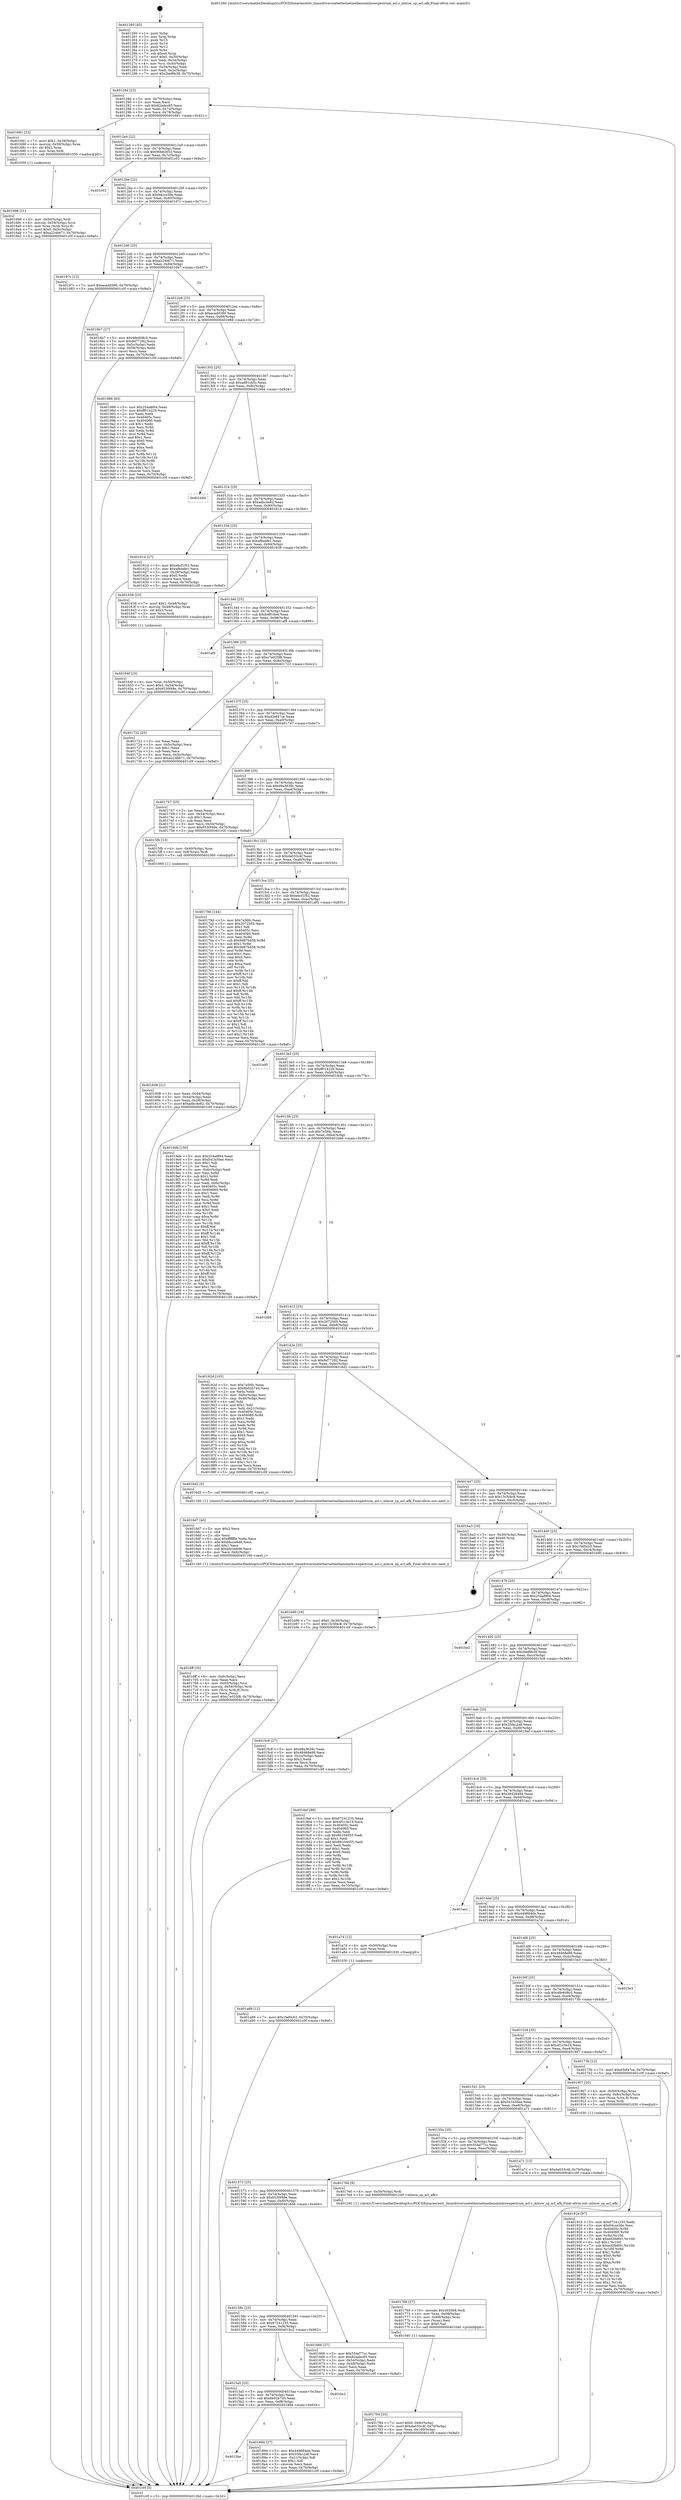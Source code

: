 digraph "0x401260" {
  label = "0x401260 (/mnt/c/Users/mathe/Desktop/tcc/POCII/binaries/extr_linuxdriversnetethernetmellanoxmlxswspectrum_acl.c_mlxsw_sp_acl_afk_Final-ollvm.out::main(0))"
  labelloc = "t"
  node[shape=record]

  Entry [label="",width=0.3,height=0.3,shape=circle,fillcolor=black,style=filled]
  "0x40128d" [label="{
     0x40128d [23]\l
     | [instrs]\l
     &nbsp;&nbsp;0x40128d \<+3\>: mov -0x70(%rbp),%eax\l
     &nbsp;&nbsp;0x401290 \<+2\>: mov %eax,%ecx\l
     &nbsp;&nbsp;0x401292 \<+6\>: sub $0x82adec85,%ecx\l
     &nbsp;&nbsp;0x401298 \<+3\>: mov %eax,-0x74(%rbp)\l
     &nbsp;&nbsp;0x40129b \<+3\>: mov %ecx,-0x78(%rbp)\l
     &nbsp;&nbsp;0x40129e \<+6\>: je 0000000000401681 \<main+0x421\>\l
  }"]
  "0x401681" [label="{
     0x401681 [23]\l
     | [instrs]\l
     &nbsp;&nbsp;0x401681 \<+7\>: movl $0x1,-0x58(%rbp)\l
     &nbsp;&nbsp;0x401688 \<+4\>: movslq -0x58(%rbp),%rax\l
     &nbsp;&nbsp;0x40168c \<+4\>: shl $0x2,%rax\l
     &nbsp;&nbsp;0x401690 \<+3\>: mov %rax,%rdi\l
     &nbsp;&nbsp;0x401693 \<+5\>: call 0000000000401050 \<malloc@plt\>\l
     | [calls]\l
     &nbsp;&nbsp;0x401050 \{1\} (unknown)\l
  }"]
  "0x4012a4" [label="{
     0x4012a4 [22]\l
     | [instrs]\l
     &nbsp;&nbsp;0x4012a4 \<+5\>: jmp 00000000004012a9 \<main+0x49\>\l
     &nbsp;&nbsp;0x4012a9 \<+3\>: mov -0x74(%rbp),%eax\l
     &nbsp;&nbsp;0x4012ac \<+5\>: sub $0x90b62653,%eax\l
     &nbsp;&nbsp;0x4012b1 \<+3\>: mov %eax,-0x7c(%rbp)\l
     &nbsp;&nbsp;0x4012b4 \<+6\>: je 0000000000401c03 \<main+0x9a3\>\l
  }"]
  Exit [label="",width=0.3,height=0.3,shape=circle,fillcolor=black,style=filled,peripheries=2]
  "0x401c03" [label="{
     0x401c03\l
  }", style=dashed]
  "0x4012ba" [label="{
     0x4012ba [22]\l
     | [instrs]\l
     &nbsp;&nbsp;0x4012ba \<+5\>: jmp 00000000004012bf \<main+0x5f\>\l
     &nbsp;&nbsp;0x4012bf \<+3\>: mov -0x74(%rbp),%eax\l
     &nbsp;&nbsp;0x4012c2 \<+5\>: sub $0x94cce30e,%eax\l
     &nbsp;&nbsp;0x4012c7 \<+3\>: mov %eax,-0x80(%rbp)\l
     &nbsp;&nbsp;0x4012ca \<+6\>: je 000000000040197c \<main+0x71c\>\l
  }"]
  "0x401a89" [label="{
     0x401a89 [12]\l
     | [instrs]\l
     &nbsp;&nbsp;0x401a89 \<+7\>: movl $0x1fef0cb3,-0x70(%rbp)\l
     &nbsp;&nbsp;0x401a90 \<+5\>: jmp 0000000000401c0f \<main+0x9af\>\l
  }"]
  "0x40197c" [label="{
     0x40197c [12]\l
     | [instrs]\l
     &nbsp;&nbsp;0x40197c \<+7\>: movl $0xacadd380,-0x70(%rbp)\l
     &nbsp;&nbsp;0x401983 \<+5\>: jmp 0000000000401c0f \<main+0x9af\>\l
  }"]
  "0x4012d0" [label="{
     0x4012d0 [25]\l
     | [instrs]\l
     &nbsp;&nbsp;0x4012d0 \<+5\>: jmp 00000000004012d5 \<main+0x75\>\l
     &nbsp;&nbsp;0x4012d5 \<+3\>: mov -0x74(%rbp),%eax\l
     &nbsp;&nbsp;0x4012d8 \<+5\>: sub $0xa224b671,%eax\l
     &nbsp;&nbsp;0x4012dd \<+6\>: mov %eax,-0x84(%rbp)\l
     &nbsp;&nbsp;0x4012e3 \<+6\>: je 00000000004016b7 \<main+0x457\>\l
  }"]
  "0x40191b" [label="{
     0x40191b [97]\l
     | [instrs]\l
     &nbsp;&nbsp;0x40191b \<+5\>: mov $0x67241235,%edx\l
     &nbsp;&nbsp;0x401920 \<+5\>: mov $0x94cce30e,%esi\l
     &nbsp;&nbsp;0x401925 \<+8\>: mov 0x40405c,%r8d\l
     &nbsp;&nbsp;0x40192d \<+8\>: mov 0x404060,%r9d\l
     &nbsp;&nbsp;0x401935 \<+3\>: mov %r8d,%r10d\l
     &nbsp;&nbsp;0x401938 \<+7\>: add $0xed3fe891,%r10d\l
     &nbsp;&nbsp;0x40193f \<+4\>: sub $0x1,%r10d\l
     &nbsp;&nbsp;0x401943 \<+7\>: sub $0xed3fe891,%r10d\l
     &nbsp;&nbsp;0x40194a \<+4\>: imul %r10d,%r8d\l
     &nbsp;&nbsp;0x40194e \<+4\>: and $0x1,%r8d\l
     &nbsp;&nbsp;0x401952 \<+4\>: cmp $0x0,%r8d\l
     &nbsp;&nbsp;0x401956 \<+4\>: sete %r11b\l
     &nbsp;&nbsp;0x40195a \<+4\>: cmp $0xa,%r9d\l
     &nbsp;&nbsp;0x40195e \<+3\>: setl %bl\l
     &nbsp;&nbsp;0x401961 \<+3\>: mov %r11b,%r14b\l
     &nbsp;&nbsp;0x401964 \<+3\>: and %bl,%r14b\l
     &nbsp;&nbsp;0x401967 \<+3\>: xor %bl,%r11b\l
     &nbsp;&nbsp;0x40196a \<+3\>: or %r11b,%r14b\l
     &nbsp;&nbsp;0x40196d \<+4\>: test $0x1,%r14b\l
     &nbsp;&nbsp;0x401971 \<+3\>: cmovne %esi,%edx\l
     &nbsp;&nbsp;0x401974 \<+3\>: mov %edx,-0x70(%rbp)\l
     &nbsp;&nbsp;0x401977 \<+5\>: jmp 0000000000401c0f \<main+0x9af\>\l
  }"]
  "0x4016b7" [label="{
     0x4016b7 [27]\l
     | [instrs]\l
     &nbsp;&nbsp;0x4016b7 \<+5\>: mov $0x48e608c5,%eax\l
     &nbsp;&nbsp;0x4016bc \<+5\>: mov $0x9d77282,%ecx\l
     &nbsp;&nbsp;0x4016c1 \<+3\>: mov -0x5c(%rbp),%edx\l
     &nbsp;&nbsp;0x4016c4 \<+3\>: cmp -0x58(%rbp),%edx\l
     &nbsp;&nbsp;0x4016c7 \<+3\>: cmovl %ecx,%eax\l
     &nbsp;&nbsp;0x4016ca \<+3\>: mov %eax,-0x70(%rbp)\l
     &nbsp;&nbsp;0x4016cd \<+5\>: jmp 0000000000401c0f \<main+0x9af\>\l
  }"]
  "0x4012e9" [label="{
     0x4012e9 [25]\l
     | [instrs]\l
     &nbsp;&nbsp;0x4012e9 \<+5\>: jmp 00000000004012ee \<main+0x8e\>\l
     &nbsp;&nbsp;0x4012ee \<+3\>: mov -0x74(%rbp),%eax\l
     &nbsp;&nbsp;0x4012f1 \<+5\>: sub $0xacadd380,%eax\l
     &nbsp;&nbsp;0x4012f6 \<+6\>: mov %eax,-0x88(%rbp)\l
     &nbsp;&nbsp;0x4012fc \<+6\>: je 0000000000401988 \<main+0x728\>\l
  }"]
  "0x4015be" [label="{
     0x4015be\l
  }", style=dashed]
  "0x401988" [label="{
     0x401988 [83]\l
     | [instrs]\l
     &nbsp;&nbsp;0x401988 \<+5\>: mov $0x254a8f04,%eax\l
     &nbsp;&nbsp;0x40198d \<+5\>: mov $0xff014229,%ecx\l
     &nbsp;&nbsp;0x401992 \<+2\>: xor %edx,%edx\l
     &nbsp;&nbsp;0x401994 \<+7\>: mov 0x40405c,%esi\l
     &nbsp;&nbsp;0x40199b \<+7\>: mov 0x404060,%edi\l
     &nbsp;&nbsp;0x4019a2 \<+3\>: sub $0x1,%edx\l
     &nbsp;&nbsp;0x4019a5 \<+3\>: mov %esi,%r8d\l
     &nbsp;&nbsp;0x4019a8 \<+3\>: add %edx,%r8d\l
     &nbsp;&nbsp;0x4019ab \<+4\>: imul %r8d,%esi\l
     &nbsp;&nbsp;0x4019af \<+3\>: and $0x1,%esi\l
     &nbsp;&nbsp;0x4019b2 \<+3\>: cmp $0x0,%esi\l
     &nbsp;&nbsp;0x4019b5 \<+4\>: sete %r9b\l
     &nbsp;&nbsp;0x4019b9 \<+3\>: cmp $0xa,%edi\l
     &nbsp;&nbsp;0x4019bc \<+4\>: setl %r10b\l
     &nbsp;&nbsp;0x4019c0 \<+3\>: mov %r9b,%r11b\l
     &nbsp;&nbsp;0x4019c3 \<+3\>: and %r10b,%r11b\l
     &nbsp;&nbsp;0x4019c6 \<+3\>: xor %r10b,%r9b\l
     &nbsp;&nbsp;0x4019c9 \<+3\>: or %r9b,%r11b\l
     &nbsp;&nbsp;0x4019cc \<+4\>: test $0x1,%r11b\l
     &nbsp;&nbsp;0x4019d0 \<+3\>: cmovne %ecx,%eax\l
     &nbsp;&nbsp;0x4019d3 \<+3\>: mov %eax,-0x70(%rbp)\l
     &nbsp;&nbsp;0x4019d6 \<+5\>: jmp 0000000000401c0f \<main+0x9af\>\l
  }"]
  "0x401302" [label="{
     0x401302 [25]\l
     | [instrs]\l
     &nbsp;&nbsp;0x401302 \<+5\>: jmp 0000000000401307 \<main+0xa7\>\l
     &nbsp;&nbsp;0x401307 \<+3\>: mov -0x74(%rbp),%eax\l
     &nbsp;&nbsp;0x40130a \<+5\>: sub $0xad91cb5c,%eax\l
     &nbsp;&nbsp;0x40130f \<+6\>: mov %eax,-0x8c(%rbp)\l
     &nbsp;&nbsp;0x401315 \<+6\>: je 0000000000401b84 \<main+0x924\>\l
  }"]
  "0x401894" [label="{
     0x401894 [27]\l
     | [instrs]\l
     &nbsp;&nbsp;0x401894 \<+5\>: mov $0x449884de,%eax\l
     &nbsp;&nbsp;0x401899 \<+5\>: mov $0x35fac2a8,%ecx\l
     &nbsp;&nbsp;0x40189e \<+3\>: mov -0x21(%rbp),%dl\l
     &nbsp;&nbsp;0x4018a1 \<+3\>: test $0x1,%dl\l
     &nbsp;&nbsp;0x4018a4 \<+3\>: cmovne %ecx,%eax\l
     &nbsp;&nbsp;0x4018a7 \<+3\>: mov %eax,-0x70(%rbp)\l
     &nbsp;&nbsp;0x4018aa \<+5\>: jmp 0000000000401c0f \<main+0x9af\>\l
  }"]
  "0x401b84" [label="{
     0x401b84\l
  }", style=dashed]
  "0x40131b" [label="{
     0x40131b [25]\l
     | [instrs]\l
     &nbsp;&nbsp;0x40131b \<+5\>: jmp 0000000000401320 \<main+0xc0\>\l
     &nbsp;&nbsp;0x401320 \<+3\>: mov -0x74(%rbp),%eax\l
     &nbsp;&nbsp;0x401323 \<+5\>: sub $0xadbc4e82,%eax\l
     &nbsp;&nbsp;0x401328 \<+6\>: mov %eax,-0x90(%rbp)\l
     &nbsp;&nbsp;0x40132e \<+6\>: je 000000000040161d \<main+0x3bd\>\l
  }"]
  "0x4015a5" [label="{
     0x4015a5 [25]\l
     | [instrs]\l
     &nbsp;&nbsp;0x4015a5 \<+5\>: jmp 00000000004015aa \<main+0x34a\>\l
     &nbsp;&nbsp;0x4015aa \<+3\>: mov -0x74(%rbp),%eax\l
     &nbsp;&nbsp;0x4015ad \<+5\>: sub $0x6b02b740,%eax\l
     &nbsp;&nbsp;0x4015b2 \<+6\>: mov %eax,-0xf8(%rbp)\l
     &nbsp;&nbsp;0x4015b8 \<+6\>: je 0000000000401894 \<main+0x634\>\l
  }"]
  "0x40161d" [label="{
     0x40161d [27]\l
     | [instrs]\l
     &nbsp;&nbsp;0x40161d \<+5\>: mov $0xebcf1f52,%eax\l
     &nbsp;&nbsp;0x401622 \<+5\>: mov $0xaf6eefe1,%ecx\l
     &nbsp;&nbsp;0x401627 \<+3\>: mov -0x28(%rbp),%edx\l
     &nbsp;&nbsp;0x40162a \<+3\>: cmp $0x0,%edx\l
     &nbsp;&nbsp;0x40162d \<+3\>: cmove %ecx,%eax\l
     &nbsp;&nbsp;0x401630 \<+3\>: mov %eax,-0x70(%rbp)\l
     &nbsp;&nbsp;0x401633 \<+5\>: jmp 0000000000401c0f \<main+0x9af\>\l
  }"]
  "0x401334" [label="{
     0x401334 [25]\l
     | [instrs]\l
     &nbsp;&nbsp;0x401334 \<+5\>: jmp 0000000000401339 \<main+0xd9\>\l
     &nbsp;&nbsp;0x401339 \<+3\>: mov -0x74(%rbp),%eax\l
     &nbsp;&nbsp;0x40133c \<+5\>: sub $0xaf6eefe1,%eax\l
     &nbsp;&nbsp;0x401341 \<+6\>: mov %eax,-0x94(%rbp)\l
     &nbsp;&nbsp;0x401347 \<+6\>: je 0000000000401638 \<main+0x3d8\>\l
  }"]
  "0x401bc2" [label="{
     0x401bc2\l
  }", style=dashed]
  "0x401638" [label="{
     0x401638 [23]\l
     | [instrs]\l
     &nbsp;&nbsp;0x401638 \<+7\>: movl $0x1,-0x48(%rbp)\l
     &nbsp;&nbsp;0x40163f \<+4\>: movslq -0x48(%rbp),%rax\l
     &nbsp;&nbsp;0x401643 \<+4\>: shl $0x3,%rax\l
     &nbsp;&nbsp;0x401647 \<+3\>: mov %rax,%rdi\l
     &nbsp;&nbsp;0x40164a \<+5\>: call 0000000000401050 \<malloc@plt\>\l
     | [calls]\l
     &nbsp;&nbsp;0x401050 \{1\} (unknown)\l
  }"]
  "0x40134d" [label="{
     0x40134d [25]\l
     | [instrs]\l
     &nbsp;&nbsp;0x40134d \<+5\>: jmp 0000000000401352 \<main+0xf2\>\l
     &nbsp;&nbsp;0x401352 \<+3\>: mov -0x74(%rbp),%eax\l
     &nbsp;&nbsp;0x401355 \<+5\>: sub $0xb4ff18e4,%eax\l
     &nbsp;&nbsp;0x40135a \<+6\>: mov %eax,-0x98(%rbp)\l
     &nbsp;&nbsp;0x401360 \<+6\>: je 0000000000401af9 \<main+0x899\>\l
  }"]
  "0x401784" [label="{
     0x401784 [25]\l
     | [instrs]\l
     &nbsp;&nbsp;0x401784 \<+7\>: movl $0x0,-0x6c(%rbp)\l
     &nbsp;&nbsp;0x40178b \<+7\>: movl $0xda033c4f,-0x70(%rbp)\l
     &nbsp;&nbsp;0x401792 \<+6\>: mov %eax,-0x100(%rbp)\l
     &nbsp;&nbsp;0x401798 \<+5\>: jmp 0000000000401c0f \<main+0x9af\>\l
  }"]
  "0x401af9" [label="{
     0x401af9\l
  }", style=dashed]
  "0x401366" [label="{
     0x401366 [25]\l
     | [instrs]\l
     &nbsp;&nbsp;0x401366 \<+5\>: jmp 000000000040136b \<main+0x10b\>\l
     &nbsp;&nbsp;0x40136b \<+3\>: mov -0x74(%rbp),%eax\l
     &nbsp;&nbsp;0x40136e \<+5\>: sub $0xc7e025f8,%eax\l
     &nbsp;&nbsp;0x401373 \<+6\>: mov %eax,-0x9c(%rbp)\l
     &nbsp;&nbsp;0x401379 \<+6\>: je 0000000000401722 \<main+0x4c2\>\l
  }"]
  "0x401769" [label="{
     0x401769 [27]\l
     | [instrs]\l
     &nbsp;&nbsp;0x401769 \<+10\>: movabs $0x4020b6,%rdi\l
     &nbsp;&nbsp;0x401773 \<+4\>: mov %rax,-0x68(%rbp)\l
     &nbsp;&nbsp;0x401777 \<+4\>: mov -0x68(%rbp),%rax\l
     &nbsp;&nbsp;0x40177b \<+2\>: mov (%rax),%esi\l
     &nbsp;&nbsp;0x40177d \<+2\>: mov $0x0,%al\l
     &nbsp;&nbsp;0x40177f \<+5\>: call 0000000000401040 \<printf@plt\>\l
     | [calls]\l
     &nbsp;&nbsp;0x401040 \{1\} (unknown)\l
  }"]
  "0x401722" [label="{
     0x401722 [25]\l
     | [instrs]\l
     &nbsp;&nbsp;0x401722 \<+2\>: xor %eax,%eax\l
     &nbsp;&nbsp;0x401724 \<+3\>: mov -0x5c(%rbp),%ecx\l
     &nbsp;&nbsp;0x401727 \<+3\>: sub $0x1,%eax\l
     &nbsp;&nbsp;0x40172a \<+2\>: sub %eax,%ecx\l
     &nbsp;&nbsp;0x40172c \<+3\>: mov %ecx,-0x5c(%rbp)\l
     &nbsp;&nbsp;0x40172f \<+7\>: movl $0xa224b671,-0x70(%rbp)\l
     &nbsp;&nbsp;0x401736 \<+5\>: jmp 0000000000401c0f \<main+0x9af\>\l
  }"]
  "0x40137f" [label="{
     0x40137f [25]\l
     | [instrs]\l
     &nbsp;&nbsp;0x40137f \<+5\>: jmp 0000000000401384 \<main+0x124\>\l
     &nbsp;&nbsp;0x401384 \<+3\>: mov -0x74(%rbp),%eax\l
     &nbsp;&nbsp;0x401387 \<+5\>: sub $0xd3ef47ce,%eax\l
     &nbsp;&nbsp;0x40138c \<+6\>: mov %eax,-0xa0(%rbp)\l
     &nbsp;&nbsp;0x401392 \<+6\>: je 0000000000401747 \<main+0x4e7\>\l
  }"]
  "0x4016ff" [label="{
     0x4016ff [35]\l
     | [instrs]\l
     &nbsp;&nbsp;0x4016ff \<+6\>: mov -0xfc(%rbp),%ecx\l
     &nbsp;&nbsp;0x401705 \<+3\>: imul %eax,%ecx\l
     &nbsp;&nbsp;0x401708 \<+4\>: mov -0x50(%rbp),%rsi\l
     &nbsp;&nbsp;0x40170c \<+4\>: movslq -0x54(%rbp),%rdi\l
     &nbsp;&nbsp;0x401710 \<+4\>: mov (%rsi,%rdi,8),%rsi\l
     &nbsp;&nbsp;0x401714 \<+2\>: mov %ecx,(%rsi)\l
     &nbsp;&nbsp;0x401716 \<+7\>: movl $0xc7e025f8,-0x70(%rbp)\l
     &nbsp;&nbsp;0x40171d \<+5\>: jmp 0000000000401c0f \<main+0x9af\>\l
  }"]
  "0x401747" [label="{
     0x401747 [25]\l
     | [instrs]\l
     &nbsp;&nbsp;0x401747 \<+2\>: xor %eax,%eax\l
     &nbsp;&nbsp;0x401749 \<+3\>: mov -0x54(%rbp),%ecx\l
     &nbsp;&nbsp;0x40174c \<+3\>: sub $0x1,%eax\l
     &nbsp;&nbsp;0x40174f \<+2\>: sub %eax,%ecx\l
     &nbsp;&nbsp;0x401751 \<+3\>: mov %ecx,-0x54(%rbp)\l
     &nbsp;&nbsp;0x401754 \<+7\>: movl $0x6530f49e,-0x70(%rbp)\l
     &nbsp;&nbsp;0x40175b \<+5\>: jmp 0000000000401c0f \<main+0x9af\>\l
  }"]
  "0x401398" [label="{
     0x401398 [25]\l
     | [instrs]\l
     &nbsp;&nbsp;0x401398 \<+5\>: jmp 000000000040139d \<main+0x13d\>\l
     &nbsp;&nbsp;0x40139d \<+3\>: mov -0x74(%rbp),%eax\l
     &nbsp;&nbsp;0x4013a0 \<+5\>: sub $0xd9a3639c,%eax\l
     &nbsp;&nbsp;0x4013a5 \<+6\>: mov %eax,-0xa4(%rbp)\l
     &nbsp;&nbsp;0x4013ab \<+6\>: je 00000000004015fb \<main+0x39b\>\l
  }"]
  "0x4016d7" [label="{
     0x4016d7 [40]\l
     | [instrs]\l
     &nbsp;&nbsp;0x4016d7 \<+5\>: mov $0x2,%ecx\l
     &nbsp;&nbsp;0x4016dc \<+1\>: cltd\l
     &nbsp;&nbsp;0x4016dd \<+2\>: idiv %ecx\l
     &nbsp;&nbsp;0x4016df \<+6\>: imul $0xfffffffe,%edx,%ecx\l
     &nbsp;&nbsp;0x4016e5 \<+6\>: add $0xbbcce6d8,%ecx\l
     &nbsp;&nbsp;0x4016eb \<+3\>: add $0x1,%ecx\l
     &nbsp;&nbsp;0x4016ee \<+6\>: sub $0xbbcce6d8,%ecx\l
     &nbsp;&nbsp;0x4016f4 \<+6\>: mov %ecx,-0xfc(%rbp)\l
     &nbsp;&nbsp;0x4016fa \<+5\>: call 0000000000401160 \<next_i\>\l
     | [calls]\l
     &nbsp;&nbsp;0x401160 \{1\} (/mnt/c/Users/mathe/Desktop/tcc/POCII/binaries/extr_linuxdriversnetethernetmellanoxmlxswspectrum_acl.c_mlxsw_sp_acl_afk_Final-ollvm.out::next_i)\l
  }"]
  "0x4015fb" [label="{
     0x4015fb [13]\l
     | [instrs]\l
     &nbsp;&nbsp;0x4015fb \<+4\>: mov -0x40(%rbp),%rax\l
     &nbsp;&nbsp;0x4015ff \<+4\>: mov 0x8(%rax),%rdi\l
     &nbsp;&nbsp;0x401603 \<+5\>: call 0000000000401060 \<atoi@plt\>\l
     | [calls]\l
     &nbsp;&nbsp;0x401060 \{1\} (unknown)\l
  }"]
  "0x4013b1" [label="{
     0x4013b1 [25]\l
     | [instrs]\l
     &nbsp;&nbsp;0x4013b1 \<+5\>: jmp 00000000004013b6 \<main+0x156\>\l
     &nbsp;&nbsp;0x4013b6 \<+3\>: mov -0x74(%rbp),%eax\l
     &nbsp;&nbsp;0x4013b9 \<+5\>: sub $0xda033c4f,%eax\l
     &nbsp;&nbsp;0x4013be \<+6\>: mov %eax,-0xa8(%rbp)\l
     &nbsp;&nbsp;0x4013c4 \<+6\>: je 000000000040179d \<main+0x53d\>\l
  }"]
  "0x401698" [label="{
     0x401698 [31]\l
     | [instrs]\l
     &nbsp;&nbsp;0x401698 \<+4\>: mov -0x50(%rbp),%rdi\l
     &nbsp;&nbsp;0x40169c \<+4\>: movslq -0x54(%rbp),%rcx\l
     &nbsp;&nbsp;0x4016a0 \<+4\>: mov %rax,(%rdi,%rcx,8)\l
     &nbsp;&nbsp;0x4016a4 \<+7\>: movl $0x0,-0x5c(%rbp)\l
     &nbsp;&nbsp;0x4016ab \<+7\>: movl $0xa224b671,-0x70(%rbp)\l
     &nbsp;&nbsp;0x4016b2 \<+5\>: jmp 0000000000401c0f \<main+0x9af\>\l
  }"]
  "0x40179d" [label="{
     0x40179d [144]\l
     | [instrs]\l
     &nbsp;&nbsp;0x40179d \<+5\>: mov $0x7e56fc,%eax\l
     &nbsp;&nbsp;0x4017a2 \<+5\>: mov $0x2072565,%ecx\l
     &nbsp;&nbsp;0x4017a7 \<+2\>: mov $0x1,%dl\l
     &nbsp;&nbsp;0x4017a9 \<+7\>: mov 0x40405c,%esi\l
     &nbsp;&nbsp;0x4017b0 \<+7\>: mov 0x404060,%edi\l
     &nbsp;&nbsp;0x4017b7 \<+3\>: mov %esi,%r8d\l
     &nbsp;&nbsp;0x4017ba \<+7\>: sub $0x9d87b458,%r8d\l
     &nbsp;&nbsp;0x4017c1 \<+4\>: sub $0x1,%r8d\l
     &nbsp;&nbsp;0x4017c5 \<+7\>: add $0x9d87b458,%r8d\l
     &nbsp;&nbsp;0x4017cc \<+4\>: imul %r8d,%esi\l
     &nbsp;&nbsp;0x4017d0 \<+3\>: and $0x1,%esi\l
     &nbsp;&nbsp;0x4017d3 \<+3\>: cmp $0x0,%esi\l
     &nbsp;&nbsp;0x4017d6 \<+4\>: sete %r9b\l
     &nbsp;&nbsp;0x4017da \<+3\>: cmp $0xa,%edi\l
     &nbsp;&nbsp;0x4017dd \<+4\>: setl %r10b\l
     &nbsp;&nbsp;0x4017e1 \<+3\>: mov %r9b,%r11b\l
     &nbsp;&nbsp;0x4017e4 \<+4\>: xor $0xff,%r11b\l
     &nbsp;&nbsp;0x4017e8 \<+3\>: mov %r10b,%bl\l
     &nbsp;&nbsp;0x4017eb \<+3\>: xor $0xff,%bl\l
     &nbsp;&nbsp;0x4017ee \<+3\>: xor $0x1,%dl\l
     &nbsp;&nbsp;0x4017f1 \<+3\>: mov %r11b,%r14b\l
     &nbsp;&nbsp;0x4017f4 \<+4\>: and $0xff,%r14b\l
     &nbsp;&nbsp;0x4017f8 \<+3\>: and %dl,%r9b\l
     &nbsp;&nbsp;0x4017fb \<+3\>: mov %bl,%r15b\l
     &nbsp;&nbsp;0x4017fe \<+4\>: and $0xff,%r15b\l
     &nbsp;&nbsp;0x401802 \<+3\>: and %dl,%r10b\l
     &nbsp;&nbsp;0x401805 \<+3\>: or %r9b,%r14b\l
     &nbsp;&nbsp;0x401808 \<+3\>: or %r10b,%r15b\l
     &nbsp;&nbsp;0x40180b \<+3\>: xor %r15b,%r14b\l
     &nbsp;&nbsp;0x40180e \<+3\>: or %bl,%r11b\l
     &nbsp;&nbsp;0x401811 \<+4\>: xor $0xff,%r11b\l
     &nbsp;&nbsp;0x401815 \<+3\>: or $0x1,%dl\l
     &nbsp;&nbsp;0x401818 \<+3\>: and %dl,%r11b\l
     &nbsp;&nbsp;0x40181b \<+3\>: or %r11b,%r14b\l
     &nbsp;&nbsp;0x40181e \<+4\>: test $0x1,%r14b\l
     &nbsp;&nbsp;0x401822 \<+3\>: cmovne %ecx,%eax\l
     &nbsp;&nbsp;0x401825 \<+3\>: mov %eax,-0x70(%rbp)\l
     &nbsp;&nbsp;0x401828 \<+5\>: jmp 0000000000401c0f \<main+0x9af\>\l
  }"]
  "0x4013ca" [label="{
     0x4013ca [25]\l
     | [instrs]\l
     &nbsp;&nbsp;0x4013ca \<+5\>: jmp 00000000004013cf \<main+0x16f\>\l
     &nbsp;&nbsp;0x4013cf \<+3\>: mov -0x74(%rbp),%eax\l
     &nbsp;&nbsp;0x4013d2 \<+5\>: sub $0xebcf1f52,%eax\l
     &nbsp;&nbsp;0x4013d7 \<+6\>: mov %eax,-0xac(%rbp)\l
     &nbsp;&nbsp;0x4013dd \<+6\>: je 0000000000401a95 \<main+0x835\>\l
  }"]
  "0x40158c" [label="{
     0x40158c [25]\l
     | [instrs]\l
     &nbsp;&nbsp;0x40158c \<+5\>: jmp 0000000000401591 \<main+0x331\>\l
     &nbsp;&nbsp;0x401591 \<+3\>: mov -0x74(%rbp),%eax\l
     &nbsp;&nbsp;0x401594 \<+5\>: sub $0x67241235,%eax\l
     &nbsp;&nbsp;0x401599 \<+6\>: mov %eax,-0xf4(%rbp)\l
     &nbsp;&nbsp;0x40159f \<+6\>: je 0000000000401bc2 \<main+0x962\>\l
  }"]
  "0x401a95" [label="{
     0x401a95\l
  }", style=dashed]
  "0x4013e3" [label="{
     0x4013e3 [25]\l
     | [instrs]\l
     &nbsp;&nbsp;0x4013e3 \<+5\>: jmp 00000000004013e8 \<main+0x188\>\l
     &nbsp;&nbsp;0x4013e8 \<+3\>: mov -0x74(%rbp),%eax\l
     &nbsp;&nbsp;0x4013eb \<+5\>: sub $0xff014229,%eax\l
     &nbsp;&nbsp;0x4013f0 \<+6\>: mov %eax,-0xb0(%rbp)\l
     &nbsp;&nbsp;0x4013f6 \<+6\>: je 00000000004019db \<main+0x77b\>\l
  }"]
  "0x401666" [label="{
     0x401666 [27]\l
     | [instrs]\l
     &nbsp;&nbsp;0x401666 \<+5\>: mov $0x554d77cc,%eax\l
     &nbsp;&nbsp;0x40166b \<+5\>: mov $0x82adec85,%ecx\l
     &nbsp;&nbsp;0x401670 \<+3\>: mov -0x54(%rbp),%edx\l
     &nbsp;&nbsp;0x401673 \<+3\>: cmp -0x48(%rbp),%edx\l
     &nbsp;&nbsp;0x401676 \<+3\>: cmovl %ecx,%eax\l
     &nbsp;&nbsp;0x401679 \<+3\>: mov %eax,-0x70(%rbp)\l
     &nbsp;&nbsp;0x40167c \<+5\>: jmp 0000000000401c0f \<main+0x9af\>\l
  }"]
  "0x4019db" [label="{
     0x4019db [150]\l
     | [instrs]\l
     &nbsp;&nbsp;0x4019db \<+5\>: mov $0x254a8f04,%eax\l
     &nbsp;&nbsp;0x4019e0 \<+5\>: mov $0x541b30ee,%ecx\l
     &nbsp;&nbsp;0x4019e5 \<+2\>: mov $0x1,%dl\l
     &nbsp;&nbsp;0x4019e7 \<+2\>: xor %esi,%esi\l
     &nbsp;&nbsp;0x4019e9 \<+3\>: mov -0x6c(%rbp),%edi\l
     &nbsp;&nbsp;0x4019ec \<+3\>: mov %esi,%r8d\l
     &nbsp;&nbsp;0x4019ef \<+4\>: sub $0x1,%r8d\l
     &nbsp;&nbsp;0x4019f3 \<+3\>: sub %r8d,%edi\l
     &nbsp;&nbsp;0x4019f6 \<+3\>: mov %edi,-0x6c(%rbp)\l
     &nbsp;&nbsp;0x4019f9 \<+7\>: mov 0x40405c,%edi\l
     &nbsp;&nbsp;0x401a00 \<+8\>: mov 0x404060,%r8d\l
     &nbsp;&nbsp;0x401a08 \<+3\>: sub $0x1,%esi\l
     &nbsp;&nbsp;0x401a0b \<+3\>: mov %edi,%r9d\l
     &nbsp;&nbsp;0x401a0e \<+3\>: add %esi,%r9d\l
     &nbsp;&nbsp;0x401a11 \<+4\>: imul %r9d,%edi\l
     &nbsp;&nbsp;0x401a15 \<+3\>: and $0x1,%edi\l
     &nbsp;&nbsp;0x401a18 \<+3\>: cmp $0x0,%edi\l
     &nbsp;&nbsp;0x401a1b \<+4\>: sete %r10b\l
     &nbsp;&nbsp;0x401a1f \<+4\>: cmp $0xa,%r8d\l
     &nbsp;&nbsp;0x401a23 \<+4\>: setl %r11b\l
     &nbsp;&nbsp;0x401a27 \<+3\>: mov %r10b,%bl\l
     &nbsp;&nbsp;0x401a2a \<+3\>: xor $0xff,%bl\l
     &nbsp;&nbsp;0x401a2d \<+3\>: mov %r11b,%r14b\l
     &nbsp;&nbsp;0x401a30 \<+4\>: xor $0xff,%r14b\l
     &nbsp;&nbsp;0x401a34 \<+3\>: xor $0x1,%dl\l
     &nbsp;&nbsp;0x401a37 \<+3\>: mov %bl,%r15b\l
     &nbsp;&nbsp;0x401a3a \<+4\>: and $0xff,%r15b\l
     &nbsp;&nbsp;0x401a3e \<+3\>: and %dl,%r10b\l
     &nbsp;&nbsp;0x401a41 \<+3\>: mov %r14b,%r12b\l
     &nbsp;&nbsp;0x401a44 \<+4\>: and $0xff,%r12b\l
     &nbsp;&nbsp;0x401a48 \<+3\>: and %dl,%r11b\l
     &nbsp;&nbsp;0x401a4b \<+3\>: or %r10b,%r15b\l
     &nbsp;&nbsp;0x401a4e \<+3\>: or %r11b,%r12b\l
     &nbsp;&nbsp;0x401a51 \<+3\>: xor %r12b,%r15b\l
     &nbsp;&nbsp;0x401a54 \<+3\>: or %r14b,%bl\l
     &nbsp;&nbsp;0x401a57 \<+3\>: xor $0xff,%bl\l
     &nbsp;&nbsp;0x401a5a \<+3\>: or $0x1,%dl\l
     &nbsp;&nbsp;0x401a5d \<+2\>: and %dl,%bl\l
     &nbsp;&nbsp;0x401a5f \<+3\>: or %bl,%r15b\l
     &nbsp;&nbsp;0x401a62 \<+4\>: test $0x1,%r15b\l
     &nbsp;&nbsp;0x401a66 \<+3\>: cmovne %ecx,%eax\l
     &nbsp;&nbsp;0x401a69 \<+3\>: mov %eax,-0x70(%rbp)\l
     &nbsp;&nbsp;0x401a6c \<+5\>: jmp 0000000000401c0f \<main+0x9af\>\l
  }"]
  "0x4013fc" [label="{
     0x4013fc [25]\l
     | [instrs]\l
     &nbsp;&nbsp;0x4013fc \<+5\>: jmp 0000000000401401 \<main+0x1a1\>\l
     &nbsp;&nbsp;0x401401 \<+3\>: mov -0x74(%rbp),%eax\l
     &nbsp;&nbsp;0x401404 \<+5\>: sub $0x7e56fc,%eax\l
     &nbsp;&nbsp;0x401409 \<+6\>: mov %eax,-0xb4(%rbp)\l
     &nbsp;&nbsp;0x40140f \<+6\>: je 0000000000401bb6 \<main+0x956\>\l
  }"]
  "0x401573" [label="{
     0x401573 [25]\l
     | [instrs]\l
     &nbsp;&nbsp;0x401573 \<+5\>: jmp 0000000000401578 \<main+0x318\>\l
     &nbsp;&nbsp;0x401578 \<+3\>: mov -0x74(%rbp),%eax\l
     &nbsp;&nbsp;0x40157b \<+5\>: sub $0x6530f49e,%eax\l
     &nbsp;&nbsp;0x401580 \<+6\>: mov %eax,-0xf0(%rbp)\l
     &nbsp;&nbsp;0x401586 \<+6\>: je 0000000000401666 \<main+0x406\>\l
  }"]
  "0x401bb6" [label="{
     0x401bb6\l
  }", style=dashed]
  "0x401415" [label="{
     0x401415 [25]\l
     | [instrs]\l
     &nbsp;&nbsp;0x401415 \<+5\>: jmp 000000000040141a \<main+0x1ba\>\l
     &nbsp;&nbsp;0x40141a \<+3\>: mov -0x74(%rbp),%eax\l
     &nbsp;&nbsp;0x40141d \<+5\>: sub $0x2072565,%eax\l
     &nbsp;&nbsp;0x401422 \<+6\>: mov %eax,-0xb8(%rbp)\l
     &nbsp;&nbsp;0x401428 \<+6\>: je 000000000040182d \<main+0x5cd\>\l
  }"]
  "0x401760" [label="{
     0x401760 [9]\l
     | [instrs]\l
     &nbsp;&nbsp;0x401760 \<+4\>: mov -0x50(%rbp),%rdi\l
     &nbsp;&nbsp;0x401764 \<+5\>: call 0000000000401240 \<mlxsw_sp_acl_afk\>\l
     | [calls]\l
     &nbsp;&nbsp;0x401240 \{1\} (/mnt/c/Users/mathe/Desktop/tcc/POCII/binaries/extr_linuxdriversnetethernetmellanoxmlxswspectrum_acl.c_mlxsw_sp_acl_afk_Final-ollvm.out::mlxsw_sp_acl_afk)\l
  }"]
  "0x40182d" [label="{
     0x40182d [103]\l
     | [instrs]\l
     &nbsp;&nbsp;0x40182d \<+5\>: mov $0x7e56fc,%eax\l
     &nbsp;&nbsp;0x401832 \<+5\>: mov $0x6b02b740,%ecx\l
     &nbsp;&nbsp;0x401837 \<+2\>: xor %edx,%edx\l
     &nbsp;&nbsp;0x401839 \<+3\>: mov -0x6c(%rbp),%esi\l
     &nbsp;&nbsp;0x40183c \<+3\>: cmp -0x48(%rbp),%esi\l
     &nbsp;&nbsp;0x40183f \<+4\>: setl %dil\l
     &nbsp;&nbsp;0x401843 \<+4\>: and $0x1,%dil\l
     &nbsp;&nbsp;0x401847 \<+4\>: mov %dil,-0x21(%rbp)\l
     &nbsp;&nbsp;0x40184b \<+7\>: mov 0x40405c,%esi\l
     &nbsp;&nbsp;0x401852 \<+8\>: mov 0x404060,%r8d\l
     &nbsp;&nbsp;0x40185a \<+3\>: sub $0x1,%edx\l
     &nbsp;&nbsp;0x40185d \<+3\>: mov %esi,%r9d\l
     &nbsp;&nbsp;0x401860 \<+3\>: add %edx,%r9d\l
     &nbsp;&nbsp;0x401863 \<+4\>: imul %r9d,%esi\l
     &nbsp;&nbsp;0x401867 \<+3\>: and $0x1,%esi\l
     &nbsp;&nbsp;0x40186a \<+3\>: cmp $0x0,%esi\l
     &nbsp;&nbsp;0x40186d \<+4\>: sete %dil\l
     &nbsp;&nbsp;0x401871 \<+4\>: cmp $0xa,%r8d\l
     &nbsp;&nbsp;0x401875 \<+4\>: setl %r10b\l
     &nbsp;&nbsp;0x401879 \<+3\>: mov %dil,%r11b\l
     &nbsp;&nbsp;0x40187c \<+3\>: and %r10b,%r11b\l
     &nbsp;&nbsp;0x40187f \<+3\>: xor %r10b,%dil\l
     &nbsp;&nbsp;0x401882 \<+3\>: or %dil,%r11b\l
     &nbsp;&nbsp;0x401885 \<+4\>: test $0x1,%r11b\l
     &nbsp;&nbsp;0x401889 \<+3\>: cmovne %ecx,%eax\l
     &nbsp;&nbsp;0x40188c \<+3\>: mov %eax,-0x70(%rbp)\l
     &nbsp;&nbsp;0x40188f \<+5\>: jmp 0000000000401c0f \<main+0x9af\>\l
  }"]
  "0x40142e" [label="{
     0x40142e [25]\l
     | [instrs]\l
     &nbsp;&nbsp;0x40142e \<+5\>: jmp 0000000000401433 \<main+0x1d3\>\l
     &nbsp;&nbsp;0x401433 \<+3\>: mov -0x74(%rbp),%eax\l
     &nbsp;&nbsp;0x401436 \<+5\>: sub $0x9d77282,%eax\l
     &nbsp;&nbsp;0x40143b \<+6\>: mov %eax,-0xbc(%rbp)\l
     &nbsp;&nbsp;0x401441 \<+6\>: je 00000000004016d2 \<main+0x472\>\l
  }"]
  "0x40155a" [label="{
     0x40155a [25]\l
     | [instrs]\l
     &nbsp;&nbsp;0x40155a \<+5\>: jmp 000000000040155f \<main+0x2ff\>\l
     &nbsp;&nbsp;0x40155f \<+3\>: mov -0x74(%rbp),%eax\l
     &nbsp;&nbsp;0x401562 \<+5\>: sub $0x554d77cc,%eax\l
     &nbsp;&nbsp;0x401567 \<+6\>: mov %eax,-0xec(%rbp)\l
     &nbsp;&nbsp;0x40156d \<+6\>: je 0000000000401760 \<main+0x500\>\l
  }"]
  "0x4016d2" [label="{
     0x4016d2 [5]\l
     | [instrs]\l
     &nbsp;&nbsp;0x4016d2 \<+5\>: call 0000000000401160 \<next_i\>\l
     | [calls]\l
     &nbsp;&nbsp;0x401160 \{1\} (/mnt/c/Users/mathe/Desktop/tcc/POCII/binaries/extr_linuxdriversnetethernetmellanoxmlxswspectrum_acl.c_mlxsw_sp_acl_afk_Final-ollvm.out::next_i)\l
  }"]
  "0x401447" [label="{
     0x401447 [25]\l
     | [instrs]\l
     &nbsp;&nbsp;0x401447 \<+5\>: jmp 000000000040144c \<main+0x1ec\>\l
     &nbsp;&nbsp;0x40144c \<+3\>: mov -0x74(%rbp),%eax\l
     &nbsp;&nbsp;0x40144f \<+5\>: sub $0x15c5f4c8,%eax\l
     &nbsp;&nbsp;0x401454 \<+6\>: mov %eax,-0xc0(%rbp)\l
     &nbsp;&nbsp;0x40145a \<+6\>: je 0000000000401ba3 \<main+0x943\>\l
  }"]
  "0x401a71" [label="{
     0x401a71 [12]\l
     | [instrs]\l
     &nbsp;&nbsp;0x401a71 \<+7\>: movl $0xda033c4f,-0x70(%rbp)\l
     &nbsp;&nbsp;0x401a78 \<+5\>: jmp 0000000000401c0f \<main+0x9af\>\l
  }"]
  "0x401ba3" [label="{
     0x401ba3 [19]\l
     | [instrs]\l
     &nbsp;&nbsp;0x401ba3 \<+3\>: mov -0x30(%rbp),%eax\l
     &nbsp;&nbsp;0x401ba6 \<+7\>: add $0xe0,%rsp\l
     &nbsp;&nbsp;0x401bad \<+1\>: pop %rbx\l
     &nbsp;&nbsp;0x401bae \<+2\>: pop %r12\l
     &nbsp;&nbsp;0x401bb0 \<+2\>: pop %r14\l
     &nbsp;&nbsp;0x401bb2 \<+2\>: pop %r15\l
     &nbsp;&nbsp;0x401bb4 \<+1\>: pop %rbp\l
     &nbsp;&nbsp;0x401bb5 \<+1\>: ret\l
  }"]
  "0x401460" [label="{
     0x401460 [25]\l
     | [instrs]\l
     &nbsp;&nbsp;0x401460 \<+5\>: jmp 0000000000401465 \<main+0x205\>\l
     &nbsp;&nbsp;0x401465 \<+3\>: mov -0x74(%rbp),%eax\l
     &nbsp;&nbsp;0x401468 \<+5\>: sub $0x1fef0cb3,%eax\l
     &nbsp;&nbsp;0x40146d \<+6\>: mov %eax,-0xc4(%rbp)\l
     &nbsp;&nbsp;0x401473 \<+6\>: je 0000000000401b90 \<main+0x930\>\l
  }"]
  "0x401541" [label="{
     0x401541 [25]\l
     | [instrs]\l
     &nbsp;&nbsp;0x401541 \<+5\>: jmp 0000000000401546 \<main+0x2e6\>\l
     &nbsp;&nbsp;0x401546 \<+3\>: mov -0x74(%rbp),%eax\l
     &nbsp;&nbsp;0x401549 \<+5\>: sub $0x541b30ee,%eax\l
     &nbsp;&nbsp;0x40154e \<+6\>: mov %eax,-0xe8(%rbp)\l
     &nbsp;&nbsp;0x401554 \<+6\>: je 0000000000401a71 \<main+0x811\>\l
  }"]
  "0x401b90" [label="{
     0x401b90 [19]\l
     | [instrs]\l
     &nbsp;&nbsp;0x401b90 \<+7\>: movl $0x0,-0x30(%rbp)\l
     &nbsp;&nbsp;0x401b97 \<+7\>: movl $0x15c5f4c8,-0x70(%rbp)\l
     &nbsp;&nbsp;0x401b9e \<+5\>: jmp 0000000000401c0f \<main+0x9af\>\l
  }"]
  "0x401479" [label="{
     0x401479 [25]\l
     | [instrs]\l
     &nbsp;&nbsp;0x401479 \<+5\>: jmp 000000000040147e \<main+0x21e\>\l
     &nbsp;&nbsp;0x40147e \<+3\>: mov -0x74(%rbp),%eax\l
     &nbsp;&nbsp;0x401481 \<+5\>: sub $0x254a8f04,%eax\l
     &nbsp;&nbsp;0x401486 \<+6\>: mov %eax,-0xc8(%rbp)\l
     &nbsp;&nbsp;0x40148c \<+6\>: je 0000000000401be2 \<main+0x982\>\l
  }"]
  "0x401907" [label="{
     0x401907 [20]\l
     | [instrs]\l
     &nbsp;&nbsp;0x401907 \<+4\>: mov -0x50(%rbp),%rax\l
     &nbsp;&nbsp;0x40190b \<+4\>: movslq -0x6c(%rbp),%rcx\l
     &nbsp;&nbsp;0x40190f \<+4\>: mov (%rax,%rcx,8),%rax\l
     &nbsp;&nbsp;0x401913 \<+3\>: mov %rax,%rdi\l
     &nbsp;&nbsp;0x401916 \<+5\>: call 0000000000401030 \<free@plt\>\l
     | [calls]\l
     &nbsp;&nbsp;0x401030 \{1\} (unknown)\l
  }"]
  "0x401be2" [label="{
     0x401be2\l
  }", style=dashed]
  "0x401492" [label="{
     0x401492 [25]\l
     | [instrs]\l
     &nbsp;&nbsp;0x401492 \<+5\>: jmp 0000000000401497 \<main+0x237\>\l
     &nbsp;&nbsp;0x401497 \<+3\>: mov -0x74(%rbp),%eax\l
     &nbsp;&nbsp;0x40149a \<+5\>: sub $0x2bef6b38,%eax\l
     &nbsp;&nbsp;0x40149f \<+6\>: mov %eax,-0xcc(%rbp)\l
     &nbsp;&nbsp;0x4014a5 \<+6\>: je 00000000004015c8 \<main+0x368\>\l
  }"]
  "0x401528" [label="{
     0x401528 [25]\l
     | [instrs]\l
     &nbsp;&nbsp;0x401528 \<+5\>: jmp 000000000040152d \<main+0x2cd\>\l
     &nbsp;&nbsp;0x40152d \<+3\>: mov -0x74(%rbp),%eax\l
     &nbsp;&nbsp;0x401530 \<+5\>: sub $0x4f1c3e19,%eax\l
     &nbsp;&nbsp;0x401535 \<+6\>: mov %eax,-0xe4(%rbp)\l
     &nbsp;&nbsp;0x40153b \<+6\>: je 0000000000401907 \<main+0x6a7\>\l
  }"]
  "0x4015c8" [label="{
     0x4015c8 [27]\l
     | [instrs]\l
     &nbsp;&nbsp;0x4015c8 \<+5\>: mov $0xd9a3639c,%eax\l
     &nbsp;&nbsp;0x4015cd \<+5\>: mov $0x48468e88,%ecx\l
     &nbsp;&nbsp;0x4015d2 \<+3\>: mov -0x2c(%rbp),%edx\l
     &nbsp;&nbsp;0x4015d5 \<+3\>: cmp $0x2,%edx\l
     &nbsp;&nbsp;0x4015d8 \<+3\>: cmovne %ecx,%eax\l
     &nbsp;&nbsp;0x4015db \<+3\>: mov %eax,-0x70(%rbp)\l
     &nbsp;&nbsp;0x4015de \<+5\>: jmp 0000000000401c0f \<main+0x9af\>\l
  }"]
  "0x4014ab" [label="{
     0x4014ab [25]\l
     | [instrs]\l
     &nbsp;&nbsp;0x4014ab \<+5\>: jmp 00000000004014b0 \<main+0x250\>\l
     &nbsp;&nbsp;0x4014b0 \<+3\>: mov -0x74(%rbp),%eax\l
     &nbsp;&nbsp;0x4014b3 \<+5\>: sub $0x35fac2a8,%eax\l
     &nbsp;&nbsp;0x4014b8 \<+6\>: mov %eax,-0xd0(%rbp)\l
     &nbsp;&nbsp;0x4014be \<+6\>: je 00000000004018af \<main+0x64f\>\l
  }"]
  "0x401c0f" [label="{
     0x401c0f [5]\l
     | [instrs]\l
     &nbsp;&nbsp;0x401c0f \<+5\>: jmp 000000000040128d \<main+0x2d\>\l
  }"]
  "0x401260" [label="{
     0x401260 [45]\l
     | [instrs]\l
     &nbsp;&nbsp;0x401260 \<+1\>: push %rbp\l
     &nbsp;&nbsp;0x401261 \<+3\>: mov %rsp,%rbp\l
     &nbsp;&nbsp;0x401264 \<+2\>: push %r15\l
     &nbsp;&nbsp;0x401266 \<+2\>: push %r14\l
     &nbsp;&nbsp;0x401268 \<+2\>: push %r12\l
     &nbsp;&nbsp;0x40126a \<+1\>: push %rbx\l
     &nbsp;&nbsp;0x40126b \<+7\>: sub $0xe0,%rsp\l
     &nbsp;&nbsp;0x401272 \<+7\>: movl $0x0,-0x30(%rbp)\l
     &nbsp;&nbsp;0x401279 \<+3\>: mov %edi,-0x34(%rbp)\l
     &nbsp;&nbsp;0x40127c \<+4\>: mov %rsi,-0x40(%rbp)\l
     &nbsp;&nbsp;0x401280 \<+3\>: mov -0x34(%rbp),%edi\l
     &nbsp;&nbsp;0x401283 \<+3\>: mov %edi,-0x2c(%rbp)\l
     &nbsp;&nbsp;0x401286 \<+7\>: movl $0x2bef6b38,-0x70(%rbp)\l
  }"]
  "0x401608" [label="{
     0x401608 [21]\l
     | [instrs]\l
     &nbsp;&nbsp;0x401608 \<+3\>: mov %eax,-0x44(%rbp)\l
     &nbsp;&nbsp;0x40160b \<+3\>: mov -0x44(%rbp),%eax\l
     &nbsp;&nbsp;0x40160e \<+3\>: mov %eax,-0x28(%rbp)\l
     &nbsp;&nbsp;0x401611 \<+7\>: movl $0xadbc4e82,-0x70(%rbp)\l
     &nbsp;&nbsp;0x401618 \<+5\>: jmp 0000000000401c0f \<main+0x9af\>\l
  }"]
  "0x40164f" [label="{
     0x40164f [23]\l
     | [instrs]\l
     &nbsp;&nbsp;0x40164f \<+4\>: mov %rax,-0x50(%rbp)\l
     &nbsp;&nbsp;0x401653 \<+7\>: movl $0x0,-0x54(%rbp)\l
     &nbsp;&nbsp;0x40165a \<+7\>: movl $0x6530f49e,-0x70(%rbp)\l
     &nbsp;&nbsp;0x401661 \<+5\>: jmp 0000000000401c0f \<main+0x9af\>\l
  }"]
  "0x40173b" [label="{
     0x40173b [12]\l
     | [instrs]\l
     &nbsp;&nbsp;0x40173b \<+7\>: movl $0xd3ef47ce,-0x70(%rbp)\l
     &nbsp;&nbsp;0x401742 \<+5\>: jmp 0000000000401c0f \<main+0x9af\>\l
  }"]
  "0x4018af" [label="{
     0x4018af [88]\l
     | [instrs]\l
     &nbsp;&nbsp;0x4018af \<+5\>: mov $0x67241235,%eax\l
     &nbsp;&nbsp;0x4018b4 \<+5\>: mov $0x4f1c3e19,%ecx\l
     &nbsp;&nbsp;0x4018b9 \<+7\>: mov 0x40405c,%edx\l
     &nbsp;&nbsp;0x4018c0 \<+7\>: mov 0x404060,%esi\l
     &nbsp;&nbsp;0x4018c7 \<+2\>: mov %edx,%edi\l
     &nbsp;&nbsp;0x4018c9 \<+6\>: sub $0x86104055,%edi\l
     &nbsp;&nbsp;0x4018cf \<+3\>: sub $0x1,%edi\l
     &nbsp;&nbsp;0x4018d2 \<+6\>: add $0x86104055,%edi\l
     &nbsp;&nbsp;0x4018d8 \<+3\>: imul %edi,%edx\l
     &nbsp;&nbsp;0x4018db \<+3\>: and $0x1,%edx\l
     &nbsp;&nbsp;0x4018de \<+3\>: cmp $0x0,%edx\l
     &nbsp;&nbsp;0x4018e1 \<+4\>: sete %r8b\l
     &nbsp;&nbsp;0x4018e5 \<+3\>: cmp $0xa,%esi\l
     &nbsp;&nbsp;0x4018e8 \<+4\>: setl %r9b\l
     &nbsp;&nbsp;0x4018ec \<+3\>: mov %r8b,%r10b\l
     &nbsp;&nbsp;0x4018ef \<+3\>: and %r9b,%r10b\l
     &nbsp;&nbsp;0x4018f2 \<+3\>: xor %r9b,%r8b\l
     &nbsp;&nbsp;0x4018f5 \<+3\>: or %r8b,%r10b\l
     &nbsp;&nbsp;0x4018f8 \<+4\>: test $0x1,%r10b\l
     &nbsp;&nbsp;0x4018fc \<+3\>: cmovne %ecx,%eax\l
     &nbsp;&nbsp;0x4018ff \<+3\>: mov %eax,-0x70(%rbp)\l
     &nbsp;&nbsp;0x401902 \<+5\>: jmp 0000000000401c0f \<main+0x9af\>\l
  }"]
  "0x4014c4" [label="{
     0x4014c4 [25]\l
     | [instrs]\l
     &nbsp;&nbsp;0x4014c4 \<+5\>: jmp 00000000004014c9 \<main+0x269\>\l
     &nbsp;&nbsp;0x4014c9 \<+3\>: mov -0x74(%rbp),%eax\l
     &nbsp;&nbsp;0x4014cc \<+5\>: sub $0x38429484,%eax\l
     &nbsp;&nbsp;0x4014d1 \<+6\>: mov %eax,-0xd4(%rbp)\l
     &nbsp;&nbsp;0x4014d7 \<+6\>: je 0000000000401aa1 \<main+0x841\>\l
  }"]
  "0x40150f" [label="{
     0x40150f [25]\l
     | [instrs]\l
     &nbsp;&nbsp;0x40150f \<+5\>: jmp 0000000000401514 \<main+0x2b4\>\l
     &nbsp;&nbsp;0x401514 \<+3\>: mov -0x74(%rbp),%eax\l
     &nbsp;&nbsp;0x401517 \<+5\>: sub $0x48e608c5,%eax\l
     &nbsp;&nbsp;0x40151c \<+6\>: mov %eax,-0xe0(%rbp)\l
     &nbsp;&nbsp;0x401522 \<+6\>: je 000000000040173b \<main+0x4db\>\l
  }"]
  "0x401aa1" [label="{
     0x401aa1\l
  }", style=dashed]
  "0x4014dd" [label="{
     0x4014dd [25]\l
     | [instrs]\l
     &nbsp;&nbsp;0x4014dd \<+5\>: jmp 00000000004014e2 \<main+0x282\>\l
     &nbsp;&nbsp;0x4014e2 \<+3\>: mov -0x74(%rbp),%eax\l
     &nbsp;&nbsp;0x4014e5 \<+5\>: sub $0x449884de,%eax\l
     &nbsp;&nbsp;0x4014ea \<+6\>: mov %eax,-0xd8(%rbp)\l
     &nbsp;&nbsp;0x4014f0 \<+6\>: je 0000000000401a7d \<main+0x81d\>\l
  }"]
  "0x4015e3" [label="{
     0x4015e3\l
  }", style=dashed]
  "0x401a7d" [label="{
     0x401a7d [12]\l
     | [instrs]\l
     &nbsp;&nbsp;0x401a7d \<+4\>: mov -0x50(%rbp),%rax\l
     &nbsp;&nbsp;0x401a81 \<+3\>: mov %rax,%rdi\l
     &nbsp;&nbsp;0x401a84 \<+5\>: call 0000000000401030 \<free@plt\>\l
     | [calls]\l
     &nbsp;&nbsp;0x401030 \{1\} (unknown)\l
  }"]
  "0x4014f6" [label="{
     0x4014f6 [25]\l
     | [instrs]\l
     &nbsp;&nbsp;0x4014f6 \<+5\>: jmp 00000000004014fb \<main+0x29b\>\l
     &nbsp;&nbsp;0x4014fb \<+3\>: mov -0x74(%rbp),%eax\l
     &nbsp;&nbsp;0x4014fe \<+5\>: sub $0x48468e88,%eax\l
     &nbsp;&nbsp;0x401503 \<+6\>: mov %eax,-0xdc(%rbp)\l
     &nbsp;&nbsp;0x401509 \<+6\>: je 00000000004015e3 \<main+0x383\>\l
  }"]
  Entry -> "0x401260" [label=" 1"]
  "0x40128d" -> "0x401681" [label=" 1"]
  "0x40128d" -> "0x4012a4" [label=" 28"]
  "0x401ba3" -> Exit [label=" 1"]
  "0x4012a4" -> "0x401c03" [label=" 0"]
  "0x4012a4" -> "0x4012ba" [label=" 28"]
  "0x401b90" -> "0x401c0f" [label=" 1"]
  "0x4012ba" -> "0x40197c" [label=" 1"]
  "0x4012ba" -> "0x4012d0" [label=" 27"]
  "0x401a89" -> "0x401c0f" [label=" 1"]
  "0x4012d0" -> "0x4016b7" [label=" 2"]
  "0x4012d0" -> "0x4012e9" [label=" 25"]
  "0x401a7d" -> "0x401a89" [label=" 1"]
  "0x4012e9" -> "0x401988" [label=" 1"]
  "0x4012e9" -> "0x401302" [label=" 24"]
  "0x401a71" -> "0x401c0f" [label=" 1"]
  "0x401302" -> "0x401b84" [label=" 0"]
  "0x401302" -> "0x40131b" [label=" 24"]
  "0x4019db" -> "0x401c0f" [label=" 1"]
  "0x40131b" -> "0x40161d" [label=" 1"]
  "0x40131b" -> "0x401334" [label=" 23"]
  "0x40197c" -> "0x401c0f" [label=" 1"]
  "0x401334" -> "0x401638" [label=" 1"]
  "0x401334" -> "0x40134d" [label=" 22"]
  "0x40191b" -> "0x401c0f" [label=" 1"]
  "0x40134d" -> "0x401af9" [label=" 0"]
  "0x40134d" -> "0x401366" [label=" 22"]
  "0x4018af" -> "0x401c0f" [label=" 1"]
  "0x401366" -> "0x401722" [label=" 1"]
  "0x401366" -> "0x40137f" [label=" 21"]
  "0x401894" -> "0x401c0f" [label=" 2"]
  "0x40137f" -> "0x401747" [label=" 1"]
  "0x40137f" -> "0x401398" [label=" 20"]
  "0x4015a5" -> "0x4015be" [label=" 0"]
  "0x401398" -> "0x4015fb" [label=" 1"]
  "0x401398" -> "0x4013b1" [label=" 19"]
  "0x4015a5" -> "0x401894" [label=" 2"]
  "0x4013b1" -> "0x40179d" [label=" 2"]
  "0x4013b1" -> "0x4013ca" [label=" 17"]
  "0x401988" -> "0x401c0f" [label=" 1"]
  "0x4013ca" -> "0x401a95" [label=" 0"]
  "0x4013ca" -> "0x4013e3" [label=" 17"]
  "0x40158c" -> "0x4015a5" [label=" 2"]
  "0x4013e3" -> "0x4019db" [label=" 1"]
  "0x4013e3" -> "0x4013fc" [label=" 16"]
  "0x40158c" -> "0x401bc2" [label=" 0"]
  "0x4013fc" -> "0x401bb6" [label=" 0"]
  "0x4013fc" -> "0x401415" [label=" 16"]
  "0x40182d" -> "0x401c0f" [label=" 2"]
  "0x401415" -> "0x40182d" [label=" 2"]
  "0x401415" -> "0x40142e" [label=" 14"]
  "0x40179d" -> "0x401c0f" [label=" 2"]
  "0x40142e" -> "0x4016d2" [label=" 1"]
  "0x40142e" -> "0x401447" [label=" 13"]
  "0x401769" -> "0x401784" [label=" 1"]
  "0x401447" -> "0x401ba3" [label=" 1"]
  "0x401447" -> "0x401460" [label=" 12"]
  "0x401760" -> "0x401769" [label=" 1"]
  "0x401460" -> "0x401b90" [label=" 1"]
  "0x401460" -> "0x401479" [label=" 11"]
  "0x40173b" -> "0x401c0f" [label=" 1"]
  "0x401479" -> "0x401be2" [label=" 0"]
  "0x401479" -> "0x401492" [label=" 11"]
  "0x401722" -> "0x401c0f" [label=" 1"]
  "0x401492" -> "0x4015c8" [label=" 1"]
  "0x401492" -> "0x4014ab" [label=" 10"]
  "0x4015c8" -> "0x401c0f" [label=" 1"]
  "0x401260" -> "0x40128d" [label=" 1"]
  "0x401c0f" -> "0x40128d" [label=" 28"]
  "0x4015fb" -> "0x401608" [label=" 1"]
  "0x401608" -> "0x401c0f" [label=" 1"]
  "0x40161d" -> "0x401c0f" [label=" 1"]
  "0x401638" -> "0x40164f" [label=" 1"]
  "0x40164f" -> "0x401c0f" [label=" 1"]
  "0x4016d7" -> "0x4016ff" [label=" 1"]
  "0x4014ab" -> "0x4018af" [label=" 1"]
  "0x4014ab" -> "0x4014c4" [label=" 9"]
  "0x4016d2" -> "0x4016d7" [label=" 1"]
  "0x4014c4" -> "0x401aa1" [label=" 0"]
  "0x4014c4" -> "0x4014dd" [label=" 9"]
  "0x401698" -> "0x401c0f" [label=" 1"]
  "0x4014dd" -> "0x401a7d" [label=" 1"]
  "0x4014dd" -> "0x4014f6" [label=" 8"]
  "0x401681" -> "0x401698" [label=" 1"]
  "0x4014f6" -> "0x4015e3" [label=" 0"]
  "0x4014f6" -> "0x40150f" [label=" 8"]
  "0x4016b7" -> "0x401c0f" [label=" 2"]
  "0x40150f" -> "0x40173b" [label=" 1"]
  "0x40150f" -> "0x401528" [label=" 7"]
  "0x4016ff" -> "0x401c0f" [label=" 1"]
  "0x401528" -> "0x401907" [label=" 1"]
  "0x401528" -> "0x401541" [label=" 6"]
  "0x401747" -> "0x401c0f" [label=" 1"]
  "0x401541" -> "0x401a71" [label=" 1"]
  "0x401541" -> "0x40155a" [label=" 5"]
  "0x401784" -> "0x401c0f" [label=" 1"]
  "0x40155a" -> "0x401760" [label=" 1"]
  "0x40155a" -> "0x401573" [label=" 4"]
  "0x401907" -> "0x40191b" [label=" 1"]
  "0x401573" -> "0x401666" [label=" 2"]
  "0x401573" -> "0x40158c" [label=" 2"]
  "0x401666" -> "0x401c0f" [label=" 2"]
}
